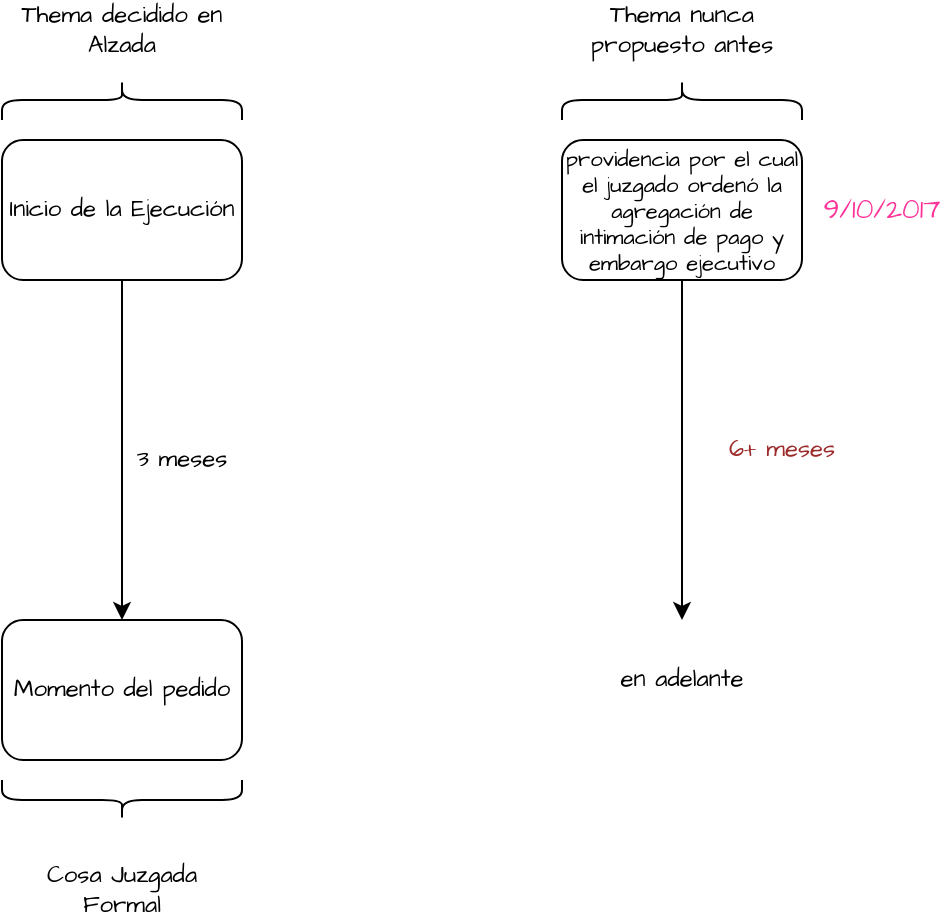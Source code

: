 <mxfile version="21.6.9" type="github" pages="4">
  <diagram name="Page-1" id="EsdI76X-N3Lv8hJsYsn0">
    <mxGraphModel dx="1421" dy="737" grid="1" gridSize="10" guides="1" tooltips="1" connect="1" arrows="1" fold="1" page="1" pageScale="1" pageWidth="850" pageHeight="1100" math="0" shadow="0">
      <root>
        <mxCell id="0" />
        <mxCell id="1" parent="0" />
        <mxCell id="-qo0OT37eEBD1ffiUN1L-3" value="" style="edgeStyle=orthogonalEdgeStyle;rounded=0;orthogonalLoop=1;jettySize=auto;html=1;fontFamily=Architects Daughter;fontSource=https%3A%2F%2Ffonts.googleapis.com%2Fcss%3Ffamily%3DArchitects%2BDaughter;" parent="1" source="-qo0OT37eEBD1ffiUN1L-1" target="-qo0OT37eEBD1ffiUN1L-2" edge="1">
          <mxGeometry relative="1" as="geometry" />
        </mxCell>
        <mxCell id="-qo0OT37eEBD1ffiUN1L-1" value="Inicio de la Ejecución" style="rounded=1;whiteSpace=wrap;html=1;fontFamily=Architects Daughter;fontSource=https%3A%2F%2Ffonts.googleapis.com%2Fcss%3Ffamily%3DArchitects%2BDaughter;" parent="1" vertex="1">
          <mxGeometry x="120" y="200" width="120" height="70" as="geometry" />
        </mxCell>
        <mxCell id="-qo0OT37eEBD1ffiUN1L-2" value="Momento del pedido" style="rounded=1;whiteSpace=wrap;html=1;fontFamily=Architects Daughter;fontSource=https%3A%2F%2Ffonts.googleapis.com%2Fcss%3Ffamily%3DArchitects%2BDaughter;" parent="1" vertex="1">
          <mxGeometry x="120" y="440" width="120" height="70" as="geometry" />
        </mxCell>
        <mxCell id="-qo0OT37eEBD1ffiUN1L-4" value="6+ meses" style="text;html=1;strokeColor=none;fillColor=none;align=center;verticalAlign=middle;whiteSpace=wrap;rounded=0;fontFamily=Architects Daughter;fontSource=https%3A%2F%2Ffonts.googleapis.com%2Fcss%3Ffamily%3DArchitects%2BDaughter;fontColor=#9c2b2b;" parent="1" vertex="1">
          <mxGeometry x="480" y="340" width="60" height="30" as="geometry" />
        </mxCell>
        <mxCell id="-qo0OT37eEBD1ffiUN1L-7" value="" style="edgeStyle=orthogonalEdgeStyle;rounded=0;orthogonalLoop=1;jettySize=auto;html=1;fontFamily=Architects Daughter;fontSource=https%3A%2F%2Ffonts.googleapis.com%2Fcss%3Ffamily%3DArchitects%2BDaughter;" parent="1" source="-qo0OT37eEBD1ffiUN1L-5" target="-qo0OT37eEBD1ffiUN1L-6" edge="1">
          <mxGeometry relative="1" as="geometry" />
        </mxCell>
        <mxCell id="-qo0OT37eEBD1ffiUN1L-5" value="providencia por el cual el juzgado ordenó la agregación de intimación de pago y embargo ejecutivo" style="rounded=1;whiteSpace=wrap;html=1;fontFamily=Architects Daughter;fontSource=https%3A%2F%2Ffonts.googleapis.com%2Fcss%3Ffamily%3DArchitects%2BDaughter;fontSize=11;" parent="1" vertex="1">
          <mxGeometry x="400" y="200" width="120" height="70" as="geometry" />
        </mxCell>
        <mxCell id="-qo0OT37eEBD1ffiUN1L-6" value="en adelante" style="rounded=1;whiteSpace=wrap;html=1;fontFamily=Architects Daughter;fontSource=https%3A%2F%2Ffonts.googleapis.com%2Fcss%3Ffamily%3DArchitects%2BDaughter;fillColor=none;strokeColor=none;" parent="1" vertex="1">
          <mxGeometry x="400" y="440" width="120" height="60" as="geometry" />
        </mxCell>
        <mxCell id="-qo0OT37eEBD1ffiUN1L-8" value="3 meses" style="text;html=1;strokeColor=none;fillColor=none;align=center;verticalAlign=middle;whiteSpace=wrap;rounded=0;fontFamily=Architects Daughter;fontSource=https%3A%2F%2Ffonts.googleapis.com%2Fcss%3Ffamily%3DArchitects%2BDaughter;" parent="1" vertex="1">
          <mxGeometry x="180" y="350" width="60" height="20" as="geometry" />
        </mxCell>
        <mxCell id="-qo0OT37eEBD1ffiUN1L-9" value="9/10/2017" style="text;html=1;strokeColor=none;fillColor=none;align=center;verticalAlign=middle;whiteSpace=wrap;rounded=0;fontFamily=Architects Daughter;fontSource=https%3A%2F%2Ffonts.googleapis.com%2Fcss%3Ffamily%3DArchitects%2BDaughter;fontSize=14;fontColor=#FF3399;" parent="1" vertex="1">
          <mxGeometry x="530" y="220" width="60" height="30" as="geometry" />
        </mxCell>
        <mxCell id="-qo0OT37eEBD1ffiUN1L-11" value="" style="shape=curlyBracket;whiteSpace=wrap;html=1;rounded=1;labelPosition=left;verticalLabelPosition=middle;align=right;verticalAlign=middle;direction=south;" parent="1" vertex="1">
          <mxGeometry x="120" y="170" width="120" height="20" as="geometry" />
        </mxCell>
        <mxCell id="-qo0OT37eEBD1ffiUN1L-12" value="Thema decidido en Alzada" style="text;html=1;strokeColor=none;fillColor=none;align=center;verticalAlign=middle;whiteSpace=wrap;rounded=0;fontFamily=Architects Daughter;fontSource=https%3A%2F%2Ffonts.googleapis.com%2Fcss%3Ffamily%3DArchitects%2BDaughter;" parent="1" vertex="1">
          <mxGeometry x="120" y="130" width="120" height="30" as="geometry" />
        </mxCell>
        <mxCell id="-qo0OT37eEBD1ffiUN1L-13" value="" style="shape=curlyBracket;whiteSpace=wrap;html=1;rounded=1;flipH=1;labelPosition=right;verticalLabelPosition=middle;align=left;verticalAlign=middle;rotation=90;" parent="1" vertex="1">
          <mxGeometry x="170" y="470" width="20" height="120" as="geometry" />
        </mxCell>
        <mxCell id="-qo0OT37eEBD1ffiUN1L-14" value="Cosa Juzgada Formal" style="text;html=1;strokeColor=none;fillColor=none;align=center;verticalAlign=middle;whiteSpace=wrap;rounded=0;fontFamily=Architects Daughter;fontSource=https%3A%2F%2Ffonts.googleapis.com%2Fcss%3Ffamily%3DArchitects%2BDaughter;" parent="1" vertex="1">
          <mxGeometry x="120" y="560" width="120" height="30" as="geometry" />
        </mxCell>
        <mxCell id="-qo0OT37eEBD1ffiUN1L-15" value="" style="shape=curlyBracket;whiteSpace=wrap;html=1;rounded=1;labelPosition=left;verticalLabelPosition=middle;align=right;verticalAlign=middle;direction=south;" parent="1" vertex="1">
          <mxGeometry x="400" y="170" width="120" height="20" as="geometry" />
        </mxCell>
        <mxCell id="-qo0OT37eEBD1ffiUN1L-16" value="Thema nunca propuesto antes" style="text;html=1;strokeColor=none;fillColor=none;align=center;verticalAlign=middle;whiteSpace=wrap;rounded=0;fontFamily=Architects Daughter;fontSource=https%3A%2F%2Ffonts.googleapis.com%2Fcss%3Ffamily%3DArchitects%2BDaughter;" parent="1" vertex="1">
          <mxGeometry x="400" y="130" width="120" height="30" as="geometry" />
        </mxCell>
      </root>
    </mxGraphModel>
  </diagram>
  <diagram id="HnZ-XrstblCVq72wiWXf" name="Page-2">
    <mxGraphModel dx="1421" dy="737" grid="1" gridSize="10" guides="1" tooltips="1" connect="1" arrows="1" fold="1" page="1" pageScale="1" pageWidth="850" pageHeight="1100" math="0" shadow="0">
      <root>
        <mxCell id="0" />
        <mxCell id="1" parent="0" />
        <mxCell id="Xm4njxFKUfQRiqq2-SrQ-1" value="Constitución" style="rounded=1;whiteSpace=wrap;html=1;fontFamily=CMU Serif;fillColor=#dae8fc;strokeColor=#6c8ebf;fillStyle=cross-hatch;" parent="1" vertex="1">
          <mxGeometry x="400.0" y="60" width="120" height="100" as="geometry" />
        </mxCell>
        <mxCell id="Xm4njxFKUfQRiqq2-SrQ-2" value="Plan de &lt;br&gt;acción para desarrollo y convergencia de plataformas digitales..." style="rounded=1;whiteSpace=wrap;html=1;fontFamily=CMU Serif;aspect=fixed;fillColor=#f2e9f7;strokeColor=#9673a6;fillStyle=dots;" parent="1" vertex="1">
          <mxGeometry x="260" y="200" width="120" height="100" as="geometry" />
        </mxCell>
        <mxCell id="Xm4njxFKUfQRiqq2-SrQ-28" style="edgeStyle=orthogonalEdgeStyle;rounded=1;orthogonalLoop=1;jettySize=auto;html=1;exitX=1;exitY=0.75;exitDx=0;exitDy=0;fontFamily=CMU Serif;fontSize=12;fontColor=default;" parent="1" source="Xm4njxFKUfQRiqq2-SrQ-4" target="Xm4njxFKUfQRiqq2-SrQ-29" edge="1">
          <mxGeometry relative="1" as="geometry">
            <mxPoint x="550" y="480" as="targetPoint" />
          </mxGeometry>
        </mxCell>
        <mxCell id="Xm4njxFKUfQRiqq2-SrQ-4" value="&lt;table width=&quot;100%&quot;&gt;&lt;tbody&gt;&lt;tr&gt;&lt;td&gt;Defensa del Consumidor “Derechos Básicos”&lt;/td&gt;&lt;/tr&gt;&lt;/tbody&gt;&lt;/table&gt;" style="rounded=1;whiteSpace=wrap;html=1;align=center;fontFamily=CMU Serif;fillColor=#f2e9f7;strokeColor=#9673a6;fillStyle=dots;" parent="1" vertex="1">
          <mxGeometry x="410" y="200" width="120" height="100" as="geometry" />
        </mxCell>
        <mxCell id="Xm4njxFKUfQRiqq2-SrQ-20" style="edgeStyle=orthogonalEdgeStyle;rounded=1;orthogonalLoop=1;jettySize=auto;html=1;exitX=0.5;exitY=1;exitDx=0;exitDy=0;entryX=1;entryY=0.75;entryDx=0;entryDy=0;fontFamily=CMU Serif;fontSize=12;fontColor=default;strokeColor=#7b3232;strokeWidth=2;dashed=1;" parent="1" source="Xm4njxFKUfQRiqq2-SrQ-6" target="Xm4njxFKUfQRiqq2-SrQ-17" edge="1">
          <mxGeometry relative="1" as="geometry">
            <Array as="points">
              <mxPoint x="620" y="310" />
              <mxPoint x="700" y="310" />
              <mxPoint x="700" y="695" />
            </Array>
          </mxGeometry>
        </mxCell>
        <mxCell id="Xm4njxFKUfQRiqq2-SrQ-6" value="&lt;table width=&quot;100%&quot;&gt;&lt;tbody&gt;&lt;tr&gt;&lt;td&gt;Defensa del Consumidor “Protección a la Salud y Seguridad del Consumidor”&lt;/td&gt;&lt;/tr&gt;&lt;/tbody&gt;&lt;/table&gt;" style="rounded=1;whiteSpace=wrap;html=1;align=center;fontFamily=CMU Serif;verticalAlign=middle;fillColor=#f2e9f7;strokeColor=#9673a6;fillStyle=dots;" parent="1" vertex="1">
          <mxGeometry x="560.0" y="200" width="120" height="100" as="geometry" />
        </mxCell>
        <mxCell id="Xm4njxFKUfQRiqq2-SrQ-21" style="edgeStyle=orthogonalEdgeStyle;rounded=1;orthogonalLoop=1;jettySize=auto;html=1;exitX=1;exitY=0.5;exitDx=0;exitDy=0;entryX=0.5;entryY=0;entryDx=0;entryDy=0;fontFamily=CMU Serif;fontSize=12;fontColor=default;" parent="1" source="Xm4njxFKUfQRiqq2-SrQ-8" target="Xm4njxFKUfQRiqq2-SrQ-17" edge="1">
          <mxGeometry relative="1" as="geometry">
            <Array as="points">
              <mxPoint x="400" y="370" />
              <mxPoint x="400" y="580" />
              <mxPoint x="340" y="580" />
            </Array>
          </mxGeometry>
        </mxCell>
        <mxCell id="Xm4njxFKUfQRiqq2-SrQ-8" value="&lt;table width=&quot;100%&quot;&gt;&lt;tbody&gt;&lt;tr&gt;&lt;td&gt;Defensa del Consumidor – Garantía Contractual&lt;/td&gt;&lt;/tr&gt;&lt;/tbody&gt;&lt;/table&gt;" style="rounded=1;whiteSpace=wrap;html=1;align=center;fontFamily=CMU Serif;fillColor=#f2e9f7;strokeColor=#9673a6;fillStyle=dots;" parent="1" vertex="1">
          <mxGeometry x="260" y="320" width="120" height="100" as="geometry" />
        </mxCell>
        <mxCell id="Xm4njxFKUfQRiqq2-SrQ-10" value="&lt;table width=&quot;100%&quot;&gt;&lt;tbody&gt;&lt;tr&gt;&lt;td&gt;Derecho a la información del consumidor en las transacciones comerciales efectuadas a través de internet&lt;/td&gt;&lt;/tr&gt;&lt;/tbody&gt;&lt;/table&gt;" style="rounded=1;whiteSpace=wrap;html=1;align=center;fontFamily=CMU Serif;fillColor=#f2e9f7;strokeColor=#9673a6;fillStyle=dots;" parent="1" vertex="1">
          <mxGeometry x="410" y="320" width="120" height="100" as="geometry" />
        </mxCell>
        <mxCell id="Xm4njxFKUfQRiqq2-SrQ-12" value="&lt;table width=&quot;100%&quot;&gt;&lt;tbody&gt;&lt;tr&gt;&lt;td&gt;Defensa del Consumidor – Protección al Consumidor en el Comercio Electrónico&lt;/td&gt;&lt;/tr&gt;&lt;/tbody&gt;&lt;/table&gt;" style="rounded=1;whiteSpace=wrap;html=1;align=center;fontFamily=CMU Serif;fillColor=#f2e9f7;strokeColor=#9673a6;fillStyle=dots;" parent="1" vertex="1">
          <mxGeometry x="560" y="320" width="120" height="100" as="geometry" />
        </mxCell>
        <mxCell id="Xm4njxFKUfQRiqq2-SrQ-22" style="edgeStyle=orthogonalEdgeStyle;rounded=1;orthogonalLoop=1;jettySize=auto;html=1;exitX=0.25;exitY=1;exitDx=0;exitDy=0;entryX=0.25;entryY=0;entryDx=0;entryDy=0;fontFamily=CMU Serif;fontSize=12;fontColor=default;strokeColor=#922020;strokeWidth=2;dashed=1;" parent="1" source="Xm4njxFKUfQRiqq2-SrQ-13" target="Xm4njxFKUfQRiqq2-SrQ-17" edge="1">
          <mxGeometry relative="1" as="geometry" />
        </mxCell>
        <mxCell id="Xm4njxFKUfQRiqq2-SrQ-13" value="&lt;table width=&quot;100%&quot;&gt;&lt;tbody&gt;&lt;tr&gt;&lt;td&gt;Defensa del Consumidor – Principios Fundamentales&lt;/td&gt;&lt;/tr&gt;&lt;/tbody&gt;&lt;/table&gt;" style="rounded=1;whiteSpace=wrap;html=1;align=center;fontFamily=CMU Serif;fillColor=#f2e9f7;strokeColor=#9673a6;fillStyle=dots;" parent="1" vertex="1">
          <mxGeometry x="260" y="440" width="120" height="100" as="geometry" />
        </mxCell>
        <mxCell id="Xm4njxFKUfQRiqq2-SrQ-15" value="" style="shape=curlyBracket;whiteSpace=wrap;html=1;rounded=1;labelPosition=left;verticalLabelPosition=middle;align=right;verticalAlign=middle;labelBorderColor=default;fillColor=#e1d5e7;strokeColor=#9673a6;" parent="1" vertex="1">
          <mxGeometry x="220" y="190" width="30" height="380" as="geometry" />
        </mxCell>
        <mxCell id="Xm4njxFKUfQRiqq2-SrQ-16" value="Instrumentos del Tratado de Mercosur" style="text;html=1;strokeColor=none;fillColor=none;align=center;verticalAlign=middle;whiteSpace=wrap;rounded=0;fontFamily=CMU Serif;" parent="1" vertex="1">
          <mxGeometry x="120" y="357.5" width="90" height="45" as="geometry" />
        </mxCell>
        <mxCell id="Xm4njxFKUfQRiqq2-SrQ-17" value="Ley de Protección de los Consumidores" style="rounded=1;whiteSpace=wrap;html=1;align=center;fontFamily=CMU Serif;fillColor=#dae8fc;strokeColor=#6c8ebf;fillStyle=hatch;" parent="1" vertex="1">
          <mxGeometry x="280" y="620" width="120" height="100" as="geometry" />
        </mxCell>
        <mxCell id="Xm4njxFKUfQRiqq2-SrQ-19" value="" style="endArrow=classic;html=1;rounded=1;fontFamily=CMU Serif;fontSize=12;fontColor=default;entryX=1;entryY=0.5;entryDx=0;entryDy=0;exitX=0.5;exitY=0;exitDx=0;exitDy=0;dashed=1;strokeColor=#c11f1f;strokeWidth=2;" parent="1" source="Xm4njxFKUfQRiqq2-SrQ-4" target="Xm4njxFKUfQRiqq2-SrQ-17" edge="1">
          <mxGeometry width="50" height="50" relative="1" as="geometry">
            <mxPoint x="400" y="440" as="sourcePoint" />
            <mxPoint x="450" y="390" as="targetPoint" />
            <Array as="points">
              <mxPoint x="470" y="180" />
              <mxPoint x="720" y="180" />
              <mxPoint x="720" y="670" />
            </Array>
          </mxGeometry>
        </mxCell>
        <mxCell id="Xm4njxFKUfQRiqq2-SrQ-23" value="Constitución" style="text;html=1;strokeColor=none;fillColor=none;align=center;verticalAlign=middle;whiteSpace=wrap;rounded=0;fontSize=20;fontFamily=CMU Serif;fontColor=default;rotation=-90;fontStyle=2" parent="1" vertex="1">
          <mxGeometry x="30" y="95" width="110" height="30" as="geometry" />
        </mxCell>
        <mxCell id="Xm4njxFKUfQRiqq2-SrQ-24" value="Tratados" style="text;html=1;strokeColor=none;fillColor=none;align=center;verticalAlign=middle;whiteSpace=wrap;rounded=0;fontSize=20;fontFamily=CMU Serif;fontColor=default;rotation=-90;fontStyle=2" parent="1" vertex="1">
          <mxGeometry x="30" y="357.5" width="110" height="30" as="geometry" />
        </mxCell>
        <mxCell id="Xm4njxFKUfQRiqq2-SrQ-26" value="Leyes de Orden Público" style="text;html=1;strokeColor=none;fillColor=none;align=center;verticalAlign=middle;whiteSpace=wrap;rounded=0;fontSize=20;fontFamily=CMU Serif;fontColor=default;rotation=-90;fontStyle=2" parent="1" vertex="1">
          <mxGeometry x="-37.5" y="655" width="245" height="30" as="geometry" />
        </mxCell>
        <mxCell id="Xm4njxFKUfQRiqq2-SrQ-29" value="Este protocolo esta vigente en los 4 países desde 1996, algun otro, aún no ha sido ratificado." style="text;html=1;strokeColor=none;fillColor=none;align=center;verticalAlign=middle;whiteSpace=wrap;rounded=0;fontSize=12;fontFamily=CMU Serif;fontColor=default;fontStyle=2" parent="1" vertex="1">
          <mxGeometry x="480" y="510" width="150" height="60" as="geometry" />
        </mxCell>
      </root>
    </mxGraphModel>
  </diagram>
  <diagram name="Copy of Page-2" id="O8A3GJ6tSU5YUQ4URBNJ">
    <mxGraphModel dx="1421" dy="737" grid="1" gridSize="10" guides="1" tooltips="1" connect="1" arrows="1" fold="1" page="1" pageScale="1" pageWidth="850" pageHeight="1100" math="0" shadow="0">
      <root>
        <mxCell id="_8AnLASq__zXAJ--GvDa-0" />
        <mxCell id="_8AnLASq__zXAJ--GvDa-1" parent="_8AnLASq__zXAJ--GvDa-0" />
        <mxCell id="_8AnLASq__zXAJ--GvDa-3" value="Plan de &lt;br&gt;acción para desarrollo y convergencia de plataformas digitales..." style="rounded=1;whiteSpace=wrap;html=1;fontFamily=CMU Serif;aspect=fixed;fillColor=#f2e9f7;strokeColor=#9673a6;fillStyle=dots;" parent="_8AnLASq__zXAJ--GvDa-1" vertex="1">
          <mxGeometry x="260" y="200" width="120" height="100" as="geometry" />
        </mxCell>
        <mxCell id="_8AnLASq__zXAJ--GvDa-4" style="edgeStyle=orthogonalEdgeStyle;rounded=1;orthogonalLoop=1;jettySize=auto;html=1;exitX=1;exitY=0.75;exitDx=0;exitDy=0;fontFamily=CMU Serif;fontSize=12;fontColor=default;" parent="_8AnLASq__zXAJ--GvDa-1" source="_8AnLASq__zXAJ--GvDa-5" target="_8AnLASq__zXAJ--GvDa-21" edge="1">
          <mxGeometry relative="1" as="geometry">
            <mxPoint x="550" y="480" as="targetPoint" />
          </mxGeometry>
        </mxCell>
        <mxCell id="_8AnLASq__zXAJ--GvDa-5" value="&lt;table width=&quot;100%&quot;&gt;&lt;tbody&gt;&lt;tr&gt;&lt;td&gt;Defensa del Consumidor “Derechos Básicos”&lt;/td&gt;&lt;/tr&gt;&lt;/tbody&gt;&lt;/table&gt;" style="rounded=1;whiteSpace=wrap;html=1;align=center;fontFamily=CMU Serif;fillColor=#f2e9f7;strokeColor=#9673a6;fillStyle=dots;" parent="_8AnLASq__zXAJ--GvDa-1" vertex="1">
          <mxGeometry x="410" y="200" width="120" height="100" as="geometry" />
        </mxCell>
        <mxCell id="_8AnLASq__zXAJ--GvDa-6" style="edgeStyle=orthogonalEdgeStyle;rounded=1;orthogonalLoop=1;jettySize=auto;html=1;exitX=0.5;exitY=1;exitDx=0;exitDy=0;entryX=1;entryY=0.75;entryDx=0;entryDy=0;fontFamily=CMU Serif;fontSize=12;fontColor=default;strokeColor=#7b3232;strokeWidth=2;dashed=1;" parent="_8AnLASq__zXAJ--GvDa-1" source="_8AnLASq__zXAJ--GvDa-7" target="_8AnLASq__zXAJ--GvDa-16" edge="1">
          <mxGeometry relative="1" as="geometry">
            <Array as="points">
              <mxPoint x="620" y="310" />
              <mxPoint x="700" y="310" />
              <mxPoint x="700" y="695" />
            </Array>
          </mxGeometry>
        </mxCell>
        <mxCell id="_8AnLASq__zXAJ--GvDa-7" value="&lt;table width=&quot;100%&quot;&gt;&lt;tbody&gt;&lt;tr&gt;&lt;td&gt;Defensa del Consumidor “Protección a la Salud y Seguridad del Consumidor”&lt;/td&gt;&lt;/tr&gt;&lt;/tbody&gt;&lt;/table&gt;" style="rounded=1;whiteSpace=wrap;html=1;align=center;fontFamily=CMU Serif;verticalAlign=middle;fillColor=#f2e9f7;strokeColor=#9673a6;fillStyle=dots;" parent="_8AnLASq__zXAJ--GvDa-1" vertex="1">
          <mxGeometry x="560.0" y="200" width="120" height="100" as="geometry" />
        </mxCell>
        <mxCell id="_8AnLASq__zXAJ--GvDa-8" style="edgeStyle=orthogonalEdgeStyle;rounded=1;orthogonalLoop=1;jettySize=auto;html=1;exitX=1;exitY=0.5;exitDx=0;exitDy=0;entryX=0.5;entryY=0;entryDx=0;entryDy=0;fontFamily=CMU Serif;fontSize=12;fontColor=default;" parent="_8AnLASq__zXAJ--GvDa-1" source="_8AnLASq__zXAJ--GvDa-9" target="_8AnLASq__zXAJ--GvDa-16" edge="1">
          <mxGeometry relative="1" as="geometry">
            <Array as="points">
              <mxPoint x="400" y="370" />
              <mxPoint x="400" y="580" />
              <mxPoint x="340" y="580" />
            </Array>
          </mxGeometry>
        </mxCell>
        <mxCell id="_8AnLASq__zXAJ--GvDa-9" value="&lt;table width=&quot;100%&quot;&gt;&lt;tbody&gt;&lt;tr&gt;&lt;td&gt;Defensa del Consumidor – Garantía Contractual&lt;/td&gt;&lt;/tr&gt;&lt;/tbody&gt;&lt;/table&gt;" style="rounded=1;whiteSpace=wrap;html=1;align=center;fontFamily=CMU Serif;fillColor=#f2e9f7;strokeColor=#9673a6;fillStyle=dots;" parent="_8AnLASq__zXAJ--GvDa-1" vertex="1">
          <mxGeometry x="260" y="320" width="120" height="100" as="geometry" />
        </mxCell>
        <mxCell id="_8AnLASq__zXAJ--GvDa-10" value="&lt;table width=&quot;100%&quot;&gt;&lt;tbody&gt;&lt;tr&gt;&lt;td&gt;Derecho a la información del consumidor en las transacciones comerciales efectuadas a través de internet&lt;/td&gt;&lt;/tr&gt;&lt;/tbody&gt;&lt;/table&gt;" style="rounded=1;whiteSpace=wrap;html=1;align=center;fontFamily=CMU Serif;fillColor=#f2e9f7;strokeColor=#9673a6;fillStyle=dots;" parent="_8AnLASq__zXAJ--GvDa-1" vertex="1">
          <mxGeometry x="410" y="320" width="120" height="100" as="geometry" />
        </mxCell>
        <mxCell id="_8AnLASq__zXAJ--GvDa-11" value="&lt;table width=&quot;100%&quot;&gt;&lt;tbody&gt;&lt;tr&gt;&lt;td&gt;Defensa del Consumidor – Protección al Consumidor en el Comercio Electrónico&lt;/td&gt;&lt;/tr&gt;&lt;/tbody&gt;&lt;/table&gt;" style="rounded=1;whiteSpace=wrap;html=1;align=center;fontFamily=CMU Serif;fillColor=#f2e9f7;strokeColor=#9673a6;fillStyle=dots;" parent="_8AnLASq__zXAJ--GvDa-1" vertex="1">
          <mxGeometry x="560" y="320" width="120" height="100" as="geometry" />
        </mxCell>
        <mxCell id="_8AnLASq__zXAJ--GvDa-12" style="edgeStyle=orthogonalEdgeStyle;rounded=1;orthogonalLoop=1;jettySize=auto;html=1;exitX=0.25;exitY=1;exitDx=0;exitDy=0;entryX=0.25;entryY=0;entryDx=0;entryDy=0;fontFamily=CMU Serif;fontSize=12;fontColor=default;strokeColor=#922020;strokeWidth=2;dashed=1;" parent="_8AnLASq__zXAJ--GvDa-1" source="_8AnLASq__zXAJ--GvDa-13" target="_8AnLASq__zXAJ--GvDa-16" edge="1">
          <mxGeometry relative="1" as="geometry" />
        </mxCell>
        <mxCell id="_8AnLASq__zXAJ--GvDa-13" value="&lt;table width=&quot;100%&quot;&gt;&lt;tbody&gt;&lt;tr&gt;&lt;td&gt;Defensa del Consumidor – Principios Fundamentales&lt;/td&gt;&lt;/tr&gt;&lt;/tbody&gt;&lt;/table&gt;" style="rounded=1;whiteSpace=wrap;html=1;align=center;fontFamily=CMU Serif;fillColor=#f2e9f7;strokeColor=#9673a6;fillStyle=dots;" parent="_8AnLASq__zXAJ--GvDa-1" vertex="1">
          <mxGeometry x="260" y="440" width="120" height="100" as="geometry" />
        </mxCell>
        <mxCell id="_8AnLASq__zXAJ--GvDa-14" value="" style="shape=curlyBracket;whiteSpace=wrap;html=1;rounded=1;labelPosition=left;verticalLabelPosition=middle;align=right;verticalAlign=middle;labelBorderColor=default;fillColor=#e1d5e7;strokeColor=#9673a6;" parent="_8AnLASq__zXAJ--GvDa-1" vertex="1">
          <mxGeometry x="220" y="190" width="30" height="380" as="geometry" />
        </mxCell>
        <mxCell id="_8AnLASq__zXAJ--GvDa-15" value="Instrumentos del Tratado de Mercosur" style="text;html=1;strokeColor=none;fillColor=none;align=center;verticalAlign=middle;whiteSpace=wrap;rounded=0;fontFamily=CMU Serif;" parent="_8AnLASq__zXAJ--GvDa-1" vertex="1">
          <mxGeometry x="120" y="357.5" width="90" height="45" as="geometry" />
        </mxCell>
        <mxCell id="_8AnLASq__zXAJ--GvDa-16" value="Ley de Protección de los Consumidores" style="rounded=1;whiteSpace=wrap;html=1;align=center;fontFamily=CMU Serif;fillColor=#dae8fc;strokeColor=#6c8ebf;fillStyle=hatch;" parent="_8AnLASq__zXAJ--GvDa-1" vertex="1">
          <mxGeometry x="280" y="620" width="120" height="100" as="geometry" />
        </mxCell>
        <mxCell id="_8AnLASq__zXAJ--GvDa-17" value="" style="endArrow=classic;html=1;rounded=1;fontFamily=CMU Serif;fontSize=12;fontColor=default;entryX=1;entryY=0.5;entryDx=0;entryDy=0;exitX=0.5;exitY=0;exitDx=0;exitDy=0;dashed=1;strokeColor=#c11f1f;strokeWidth=2;" parent="_8AnLASq__zXAJ--GvDa-1" source="_8AnLASq__zXAJ--GvDa-5" target="_8AnLASq__zXAJ--GvDa-16" edge="1">
          <mxGeometry width="50" height="50" relative="1" as="geometry">
            <mxPoint x="400" y="440" as="sourcePoint" />
            <mxPoint x="450" y="390" as="targetPoint" />
            <Array as="points">
              <mxPoint x="470" y="180" />
              <mxPoint x="720" y="180" />
              <mxPoint x="720" y="670" />
            </Array>
          </mxGeometry>
        </mxCell>
        <mxCell id="_8AnLASq__zXAJ--GvDa-19" value="Tratados" style="text;html=1;strokeColor=none;fillColor=none;align=center;verticalAlign=middle;whiteSpace=wrap;rounded=0;fontSize=20;fontFamily=CMU Serif;fontColor=default;rotation=-90;fontStyle=2" parent="_8AnLASq__zXAJ--GvDa-1" vertex="1">
          <mxGeometry x="30" y="357.5" width="110" height="30" as="geometry" />
        </mxCell>
        <mxCell id="_8AnLASq__zXAJ--GvDa-20" value="Leyes de Orden Público" style="text;html=1;strokeColor=none;fillColor=none;align=center;verticalAlign=middle;whiteSpace=wrap;rounded=0;fontSize=20;fontFamily=CMU Serif;fontColor=default;rotation=-90;fontStyle=2" parent="_8AnLASq__zXAJ--GvDa-1" vertex="1">
          <mxGeometry x="-37.5" y="655" width="245" height="30" as="geometry" />
        </mxCell>
        <mxCell id="_8AnLASq__zXAJ--GvDa-21" value="Este protocolo esta vigente en los 4 países desde 1996, algun otro, aún no ha sido ratificado." style="text;html=1;strokeColor=none;fillColor=none;align=center;verticalAlign=middle;whiteSpace=wrap;rounded=0;fontSize=12;fontFamily=CMU Serif;fontColor=default;fontStyle=2" parent="_8AnLASq__zXAJ--GvDa-1" vertex="1">
          <mxGeometry x="480" y="510" width="150" height="60" as="geometry" />
        </mxCell>
      </root>
    </mxGraphModel>
  </diagram>
  <diagram id="VCMFMfbSWBgdjvhl9AAT" name="Page-4">
    <mxGraphModel dx="1184" dy="614" grid="1" gridSize="10" guides="1" tooltips="1" connect="1" arrows="1" fold="1" page="1" pageScale="1" pageWidth="850" pageHeight="1100" math="0" shadow="0">
      <root>
        <mxCell id="0" />
        <mxCell id="1" parent="0" />
        <mxCell id="pfcWzoJSjdmZ8mv751If-4" value="" style="edgeStyle=orthogonalEdgeStyle;orthogonalLoop=1;jettySize=auto;html=1;fontFamily=Architects Daughter;fontSize=12;labelBackgroundColor=none;strokeColor=#A8201A;fontColor=default;fontSource=https%3A%2F%2Ffonts.googleapis.com%2Fcss%3Ffamily%3DArchitects%2BDaughter;sketch=1;curveFitting=1;jiggle=2;curved=1;entryX=0;entryY=0.5;entryDx=0;entryDy=0;" parent="1" source="pfcWzoJSjdmZ8mv751If-2" target="pfcWzoJSjdmZ8mv751If-3" edge="1">
          <mxGeometry relative="1" as="geometry" />
        </mxCell>
        <mxCell id="gyMEUS4R6sizSIeEAeLi-5" value="a)" style="edgeLabel;html=1;align=center;verticalAlign=middle;resizable=0;points=[];fontSize=20;fontFamily=Architects Daughter;fontColor=default;" vertex="1" connectable="0" parent="pfcWzoJSjdmZ8mv751If-4">
          <mxGeometry x="-0.236" y="-2" relative="1" as="geometry">
            <mxPoint as="offset" />
          </mxGeometry>
        </mxCell>
        <mxCell id="pfcWzoJSjdmZ8mv751If-16" value="" style="edgeStyle=orthogonalEdgeStyle;rounded=0;orthogonalLoop=1;jettySize=auto;html=1;labelBackgroundColor=none;strokeColor=#A8201A;fontColor=default;fontSize=12;fontFamily=Architects Daughter;fontSource=https%3A%2F%2Ffonts.googleapis.com%2Fcss%3Ffamily%3DArchitects%2BDaughter;sketch=1;curveFitting=1;jiggle=2;" parent="1" source="pfcWzoJSjdmZ8mv751If-2" target="pfcWzoJSjdmZ8mv751If-15" edge="1">
          <mxGeometry relative="1" as="geometry" />
        </mxCell>
        <mxCell id="yK8U3O2xelmWiQT3leKl-3" style="edgeStyle=orthogonalEdgeStyle;shape=connector;curved=1;rounded=1;sketch=1;jiggle=2;curveFitting=1;orthogonalLoop=1;jettySize=auto;html=1;entryX=1;entryY=0.5;entryDx=0;entryDy=0;labelBackgroundColor=none;strokeColor=#A8201A;fontFamily=Architects Daughter;fontSource=https%3A%2F%2Ffonts.googleapis.com%2Fcss%3Ffamily%3DArchitects%2BDaughter;fontSize=12;fontColor=default;endArrow=classic;exitX=0;exitY=0.5;exitDx=0;exitDy=0;" parent="1" source="pfcWzoJSjdmZ8mv751If-2" target="pfcWzoJSjdmZ8mv751If-11" edge="1">
          <mxGeometry relative="1" as="geometry">
            <mxPoint x="315" y="280" as="sourcePoint" />
          </mxGeometry>
        </mxCell>
        <mxCell id="gyMEUS4R6sizSIeEAeLi-2" style="edgeStyle=orthogonalEdgeStyle;sketch=1;hachureGap=4;jiggle=2;curveFitting=1;orthogonalLoop=1;jettySize=auto;html=1;entryX=1.005;entryY=0.543;entryDx=0;entryDy=0;entryPerimeter=0;fontFamily=Architects Daughter;fontSource=https%3A%2F%2Ffonts.googleapis.com%2Fcss%3Ffamily%3DArchitects%2BDaughter;fontSize=12;labelBackgroundColor=none;strokeColor=#A8201A;curved=1;" edge="1" parent="1" source="pfcWzoJSjdmZ8mv751If-2" target="pfcWzoJSjdmZ8mv751If-8">
          <mxGeometry relative="1" as="geometry" />
        </mxCell>
        <mxCell id="gyMEUS4R6sizSIeEAeLi-3" style="edgeStyle=orthogonalEdgeStyle;shape=connector;curved=1;rounded=1;sketch=1;hachureGap=4;jiggle=2;curveFitting=1;orthogonalLoop=1;jettySize=auto;html=1;labelBackgroundColor=none;strokeColor=#A8201A;fontFamily=Architects Daughter;fontSource=https%3A%2F%2Ffonts.googleapis.com%2Fcss%3Ffamily%3DArchitects%2BDaughter;fontSize=12;fontColor=default;endArrow=classic;entryX=1;entryY=0.5;entryDx=0;entryDy=0;" edge="1" parent="1" source="pfcWzoJSjdmZ8mv751If-2" target="pfcWzoJSjdmZ8mv751If-6">
          <mxGeometry relative="1" as="geometry">
            <mxPoint x="250" y="520" as="targetPoint" />
          </mxGeometry>
        </mxCell>
        <mxCell id="pfcWzoJSjdmZ8mv751If-2" value="6" style="ellipse;whiteSpace=wrap;html=1;aspect=fixed;fontFamily=Architects Daughter;fontSize=12;labelBackgroundColor=none;fillColor=#bac8d3;strokeColor=#23445d;rounded=0;fontSource=https%3A%2F%2Ffonts.googleapis.com%2Fcss%3Ffamily%3DArchitects%2BDaughter;sketch=1;curveFitting=1;jiggle=2;perimeterSpacing=5;shadow=0;" parent="1" vertex="1">
          <mxGeometry x="320" y="240" width="80" height="80" as="geometry" />
        </mxCell>
        <mxCell id="yK8U3O2xelmWiQT3leKl-2" style="edgeStyle=orthogonalEdgeStyle;shape=connector;curved=1;rounded=1;sketch=1;jiggle=2;curveFitting=1;orthogonalLoop=1;jettySize=auto;html=1;exitX=1;exitY=0.5;exitDx=0;exitDy=0;entryX=0;entryY=0.5;entryDx=0;entryDy=0;labelBackgroundColor=none;strokeColor=#A8201A;fontFamily=Architects Daughter;fontSource=https%3A%2F%2Ffonts.googleapis.com%2Fcss%3Ffamily%3DArchitects%2BDaughter;fontSize=12;fontColor=default;endArrow=classic;" parent="1" source="pfcWzoJSjdmZ8mv751If-3" target="pfcWzoJSjdmZ8mv751If-35" edge="1">
          <mxGeometry relative="1" as="geometry" />
        </mxCell>
        <mxCell id="pfcWzoJSjdmZ8mv751If-3" value="&lt;font style=&quot;font-size: 12px;&quot;&gt;la libre elección &lt;br style=&quot;font-size: 12px;&quot;&gt;&lt;/font&gt;" style="ellipse;whiteSpace=wrap;html=1;aspect=fixed;fontFamily=Architects Daughter;fontSize=12;labelBackgroundColor=none;fillColor=#FAE5C7;strokeColor=#0F8B8D;fontColor=#143642;fillStyle=cross-hatch;rounded=0;fontSource=https%3A%2F%2Ffonts.googleapis.com%2Fcss%3Ffamily%3DArchitects%2BDaughter;sketch=1;curveFitting=1;jiggle=2;" parent="1" vertex="1">
          <mxGeometry x="480" y="300" width="80" height="80" as="geometry" />
        </mxCell>
        <mxCell id="pfcWzoJSjdmZ8mv751If-6" value="publicidad engañosa" style="ellipse;whiteSpace=wrap;html=1;aspect=fixed;fontFamily=Architects Daughter;fontSize=12;labelBackgroundColor=none;fillColor=#FAE5C7;strokeColor=#0F8B8D;fontColor=#143642;rounded=0;fontSource=https%3A%2F%2Ffonts.googleapis.com%2Fcss%3Ffamily%3DArchitects%2BDaughter;sketch=1;curveFitting=1;jiggle=2;" parent="1" vertex="1">
          <mxGeometry x="160" y="480" width="80" height="80" as="geometry" />
        </mxCell>
        <mxCell id="pfcWzoJSjdmZ8mv751If-8" value="Metodos coercitivos" style="ellipse;whiteSpace=wrap;html=1;aspect=fixed;fontFamily=Architects Daughter;fontSize=12;labelBackgroundColor=none;fillColor=#FAE5C7;strokeColor=#0F8B8D;fontColor=#143642;rounded=0;fontSource=https%3A%2F%2Ffonts.googleapis.com%2Fcss%3Ffamily%3DArchitects%2BDaughter;sketch=1;curveFitting=1;jiggle=2;" parent="1" vertex="1">
          <mxGeometry x="160" y="360" width="80" height="80" as="geometry" />
        </mxCell>
        <mxCell id="pfcWzoJSjdmZ8mv751If-11" value="Clausulas contractuales abusivas" style="ellipse;whiteSpace=wrap;html=1;aspect=fixed;fontFamily=Architects Daughter;fontSize=12;labelBackgroundColor=none;fillColor=#FAE5C7;strokeColor=#0F8B8D;fontColor=#143642;rounded=0;fontSource=https%3A%2F%2Ffonts.googleapis.com%2Fcss%3Ffamily%3DArchitects%2BDaughter;sketch=1;curveFitting=1;jiggle=2;" parent="1" vertex="1">
          <mxGeometry x="160" y="240" width="80" height="80" as="geometry" />
        </mxCell>
        <mxCell id="pfcWzoJSjdmZ8mv751If-18" value="" style="edgeStyle=orthogonalEdgeStyle;orthogonalLoop=1;jettySize=auto;html=1;labelBackgroundColor=none;strokeColor=#A8201A;fontColor=default;fontSize=12;fontFamily=Architects Daughter;fontSource=https%3A%2F%2Ffonts.googleapis.com%2Fcss%3Ffamily%3DArchitects%2BDaughter;curved=1;rounded=0;sketch=1;curveFitting=1;jiggle=2;entryX=0;entryY=0.5;entryDx=0;entryDy=0;" parent="1" source="pfcWzoJSjdmZ8mv751If-15" target="pfcWzoJSjdmZ8mv751If-25" edge="1">
          <mxGeometry relative="1" as="geometry" />
        </mxCell>
        <mxCell id="pfcWzoJSjdmZ8mv751If-20" value="" style="edgeStyle=orthogonalEdgeStyle;rounded=0;orthogonalLoop=1;jettySize=auto;html=1;labelBackgroundColor=none;strokeColor=#A8201A;fontColor=default;fontSize=12;fontFamily=Architects Daughter;fontSource=https%3A%2F%2Ffonts.googleapis.com%2Fcss%3Ffamily%3DArchitects%2BDaughter;sketch=1;curveFitting=1;jiggle=2;" parent="1" source="pfcWzoJSjdmZ8mv751If-15" target="pfcWzoJSjdmZ8mv751If-19" edge="1">
          <mxGeometry relative="1" as="geometry" />
        </mxCell>
        <mxCell id="pfcWzoJSjdmZ8mv751If-15" value="8" style="ellipse;whiteSpace=wrap;html=1;aspect=fixed;fontFamily=Architects Daughter;fontSize=12;labelBackgroundColor=none;fillColor=#bac8d3;strokeColor=#23445d;fontColor=default;rounded=0;fontSource=https%3A%2F%2Ffonts.googleapis.com%2Fcss%3Ffamily%3DArchitects%2BDaughter;sketch=1;curveFitting=1;jiggle=2;shadow=0;" parent="1" vertex="1">
          <mxGeometry x="320" y="360" width="80" height="80" as="geometry" />
        </mxCell>
        <mxCell id="pfcWzoJSjdmZ8mv751If-24" value="" style="edgeStyle=orthogonalEdgeStyle;orthogonalLoop=1;jettySize=auto;html=1;labelBackgroundColor=none;strokeColor=#A8201A;fontColor=default;fontSize=12;fontFamily=Architects Daughter;fontSource=https%3A%2F%2Ffonts.googleapis.com%2Fcss%3Ffamily%3DArchitects%2BDaughter;sketch=1;curveFitting=1;jiggle=2;curved=1;entryX=0;entryY=0.5;entryDx=0;entryDy=0;" parent="1" source="pfcWzoJSjdmZ8mv751If-17" target="pfcWzoJSjdmZ8mv751If-27" edge="1">
          <mxGeometry relative="1" as="geometry" />
        </mxCell>
        <mxCell id="yK8U3O2xelmWiQT3leKl-12" style="edgeStyle=orthogonalEdgeStyle;shape=connector;curved=1;rounded=1;sketch=1;jiggle=2;curveFitting=1;orthogonalLoop=1;jettySize=auto;html=1;exitX=1;exitY=0.5;exitDx=0;exitDy=0;entryX=0;entryY=0.5;entryDx=0;entryDy=0;labelBackgroundColor=none;strokeColor=#A8201A;fontFamily=Architects Daughter;fontSource=https%3A%2F%2Ffonts.googleapis.com%2Fcss%3Ffamily%3DArchitects%2BDaughter;fontSize=12;fontColor=default;endArrow=classic;" parent="1" source="pfcWzoJSjdmZ8mv751If-17" target="pfcWzoJSjdmZ8mv751If-23" edge="1">
          <mxGeometry relative="1" as="geometry" />
        </mxCell>
        <mxCell id="gyMEUS4R6sizSIeEAeLi-9" value="" style="edgeStyle=orthogonalEdgeStyle;shape=connector;curved=1;rounded=1;sketch=1;hachureGap=4;jiggle=2;curveFitting=1;orthogonalLoop=1;jettySize=auto;html=1;labelBackgroundColor=none;strokeColor=#A8201A;fontFamily=Architects Daughter;fontSource=https%3A%2F%2Ffonts.googleapis.com%2Fcss%3Ffamily%3DArchitects%2BDaughter;fontSize=12;fontColor=default;endArrow=classic;" edge="1" parent="1" source="pfcWzoJSjdmZ8mv751If-17" target="gyMEUS4R6sizSIeEAeLi-8">
          <mxGeometry relative="1" as="geometry" />
        </mxCell>
        <mxCell id="pfcWzoJSjdmZ8mv751If-17" value="&lt;div&gt;proveer&lt;/div&gt;&lt;div&gt;información&lt;br&gt;&lt;/div&gt;" style="ellipse;whiteSpace=wrap;html=1;aspect=fixed;fontFamily=Architects Daughter;fontSize=12;labelBackgroundColor=none;fillColor=#FAE5C7;strokeColor=#0F8B8D;fontColor=#143642;fillStyle=cross-hatch;rounded=0;fontSource=https%3A%2F%2Ffonts.googleapis.com%2Fcss%3Ffamily%3DArchitects%2BDaughter;sketch=1;curveFitting=1;jiggle=2;" parent="1" vertex="1">
          <mxGeometry x="480" y="540" width="80" height="80" as="geometry" />
        </mxCell>
        <mxCell id="pfcWzoJSjdmZ8mv751If-22" value="" style="edgeStyle=orthogonalEdgeStyle;rounded=0;orthogonalLoop=1;jettySize=auto;html=1;labelBackgroundColor=none;strokeColor=#A8201A;fontColor=default;fontSize=12;fontFamily=Architects Daughter;fontSource=https%3A%2F%2Ffonts.googleapis.com%2Fcss%3Ffamily%3DArchitects%2BDaughter;sketch=1;curveFitting=1;jiggle=2;" parent="1" source="pfcWzoJSjdmZ8mv751If-19" target="pfcWzoJSjdmZ8mv751If-21" edge="1">
          <mxGeometry relative="1" as="geometry" />
        </mxCell>
        <mxCell id="pfcWzoJSjdmZ8mv751If-19" value="14.b" style="ellipse;whiteSpace=wrap;html=1;aspect=fixed;fontFamily=Architects Daughter;fontSize=12;labelBackgroundColor=none;fillColor=#bac8d3;strokeColor=#23445d;fontColor=default;rounded=0;fontSource=https%3A%2F%2Ffonts.googleapis.com%2Fcss%3Ffamily%3DArchitects%2BDaughter;sketch=1;curveFitting=1;jiggle=2;shadow=0;" parent="1" vertex="1">
          <mxGeometry x="320" y="480" width="80" height="80" as="geometry" />
        </mxCell>
        <mxCell id="pfcWzoJSjdmZ8mv751If-46" value="" style="edgeStyle=orthogonalEdgeStyle;orthogonalLoop=1;jettySize=auto;html=1;fontFamily=Architects Daughter;fontSize=12;fontColor=default;labelBackgroundColor=none;strokeColor=#A8201A;fontSource=https%3A%2F%2Ffonts.googleapis.com%2Fcss%3Ffamily%3DArchitects%2BDaughter;sketch=1;curveFitting=1;jiggle=2;curved=1;" parent="1" source="pfcWzoJSjdmZ8mv751If-21" target="pfcWzoJSjdmZ8mv751If-45" edge="1">
          <mxGeometry relative="1" as="geometry" />
        </mxCell>
        <mxCell id="pfcWzoJSjdmZ8mv751If-48" value="" style="edgeStyle=orthogonalEdgeStyle;orthogonalLoop=1;jettySize=auto;html=1;fontFamily=Architects Daughter;fontSize=12;fontColor=default;labelBackgroundColor=none;strokeColor=#A8201A;fontSource=https%3A%2F%2Ffonts.googleapis.com%2Fcss%3Ffamily%3DArchitects%2BDaughter;sketch=1;curveFitting=1;jiggle=2;curved=1;" parent="1" source="pfcWzoJSjdmZ8mv751If-21" target="pfcWzoJSjdmZ8mv751If-47" edge="1">
          <mxGeometry relative="1" as="geometry" />
        </mxCell>
        <mxCell id="pfcWzoJSjdmZ8mv751If-21" value="aprovechar" style="ellipse;whiteSpace=wrap;html=1;aspect=fixed;fontFamily=Architects Daughter;fontSize=12;labelBackgroundColor=none;fillColor=#FAE5C7;strokeColor=#0F8B8D;fontColor=#143642;rounded=0;fontSource=https%3A%2F%2Ffonts.googleapis.com%2Fcss%3Ffamily%3DArchitects%2BDaughter;sketch=1;curveFitting=1;jiggle=2;" parent="1" vertex="1">
          <mxGeometry x="320" y="600" width="80" height="80" as="geometry" />
        </mxCell>
        <mxCell id="pfcWzoJSjdmZ8mv751If-23" value="completa" style="ellipse;whiteSpace=wrap;html=1;aspect=fixed;fontFamily=Architects Daughter;fontSize=12;labelBackgroundColor=none;fillColor=#FAE5C7;strokeColor=#0F8B8D;fontColor=#143642;rounded=0;fontSource=https%3A%2F%2Ffonts.googleapis.com%2Fcss%3Ffamily%3DArchitects%2BDaughter;sketch=1;curveFitting=1;jiggle=2;" parent="1" vertex="1">
          <mxGeometry x="640" y="600" width="80" height="80" as="geometry" />
        </mxCell>
        <mxCell id="gyMEUS4R6sizSIeEAeLi-6" style="edgeStyle=orthogonalEdgeStyle;shape=connector;curved=1;rounded=1;sketch=1;hachureGap=4;jiggle=2;curveFitting=1;orthogonalLoop=1;jettySize=auto;html=1;exitX=0.5;exitY=1;exitDx=0;exitDy=0;entryX=0.5;entryY=0;entryDx=0;entryDy=0;labelBackgroundColor=none;strokeColor=#A8201A;fontFamily=Architects Daughter;fontSource=https%3A%2F%2Ffonts.googleapis.com%2Fcss%3Ffamily%3DArchitects%2BDaughter;fontSize=12;fontColor=default;endArrow=classic;" edge="1" parent="1" source="pfcWzoJSjdmZ8mv751If-25" target="pfcWzoJSjdmZ8mv751If-17">
          <mxGeometry relative="1" as="geometry" />
        </mxCell>
        <mxCell id="pfcWzoJSjdmZ8mv751If-25" value="&lt;div&gt;quienes comercialicen&lt;/div&gt;&lt;div&gt;bienes&lt;br&gt;&lt;/div&gt;" style="ellipse;whiteSpace=wrap;html=1;aspect=fixed;fontFamily=Architects Daughter;fontSize=12;labelBackgroundColor=none;fillColor=#FAE5C7;strokeColor=#0F8B8D;fontColor=#143642;rounded=0;fontSource=https%3A%2F%2Ffonts.googleapis.com%2Fcss%3Ffamily%3DArchitects%2BDaughter;sketch=1;curveFitting=1;jiggle=2;" parent="1" vertex="1">
          <mxGeometry x="480" y="420" width="80" height="80" as="geometry" />
        </mxCell>
        <mxCell id="pfcWzoJSjdmZ8mv751If-27" value="eficaz" style="ellipse;whiteSpace=wrap;html=1;aspect=fixed;fontFamily=Architects Daughter;fontSize=12;labelBackgroundColor=none;fillColor=#FAE5C7;strokeColor=#0F8B8D;fontColor=#143642;rounded=0;fontSource=https%3A%2F%2Ffonts.googleapis.com%2Fcss%3Ffamily%3DArchitects%2BDaughter;sketch=1;curveFitting=1;jiggle=2;" parent="1" vertex="1">
          <mxGeometry x="640" y="480" width="80" height="80" as="geometry" />
        </mxCell>
        <mxCell id="pfcWzoJSjdmZ8mv751If-31" value="para lograr el consumo de sus productos o servicios" style="ellipse;whiteSpace=wrap;html=1;aspect=fixed;fontFamily=Architects Daughter;fontSize=12;labelBackgroundColor=none;fillColor=#FAE5C7;strokeColor=#0F8B8D;fontColor=#143642;rounded=0;fontSource=https%3A%2F%2Ffonts.googleapis.com%2Fcss%3Ffamily%3DArchitects%2BDaughter;sketch=1;curveFitting=1;jiggle=2;" parent="1" vertex="1">
          <mxGeometry x="160" y="720" width="80" height="80" as="geometry" />
        </mxCell>
        <mxCell id="pfcWzoJSjdmZ8mv751If-35" value="&lt;font style=&quot;font-size: 12px;&quot;&gt; o del servicio que se va a contratar&lt;/font&gt;" style="ellipse;whiteSpace=wrap;html=1;aspect=fixed;fontFamily=Architects Daughter;fontSize=12;labelBackgroundColor=none;fillColor=#FAE5C7;strokeColor=#0F8B8D;fontColor=#143642;rounded=0;fontSource=https%3A%2F%2Ffonts.googleapis.com%2Fcss%3Ffamily%3DArchitects%2BDaughter;sketch=1;curveFitting=1;jiggle=2;" parent="1" vertex="1">
          <mxGeometry x="640" y="360" width="80" height="80" as="geometry" />
        </mxCell>
        <mxCell id="yK8U3O2xelmWiQT3leKl-15" style="edgeStyle=orthogonalEdgeStyle;shape=connector;curved=1;rounded=1;sketch=1;jiggle=2;curveFitting=1;orthogonalLoop=1;jettySize=auto;html=1;exitX=0.5;exitY=1;exitDx=0;exitDy=0;labelBackgroundColor=none;strokeColor=#A8201A;fontFamily=Architects Daughter;fontSource=https%3A%2F%2Ffonts.googleapis.com%2Fcss%3Ffamily%3DArchitects%2BDaughter;fontSize=12;fontColor=default;endArrow=classic;" parent="1" source="pfcWzoJSjdmZ8mv751If-45" target="pfcWzoJSjdmZ8mv751If-31" edge="1">
          <mxGeometry relative="1" as="geometry" />
        </mxCell>
        <mxCell id="pfcWzoJSjdmZ8mv751If-45" value="ligereza" style="ellipse;whiteSpace=wrap;html=1;aspect=fixed;fontFamily=Architects Daughter;fontSize=12;labelBackgroundColor=none;fillColor=#FAE5C7;strokeColor=#0F8B8D;fontColor=#143642;rounded=0;fontSource=https%3A%2F%2Ffonts.googleapis.com%2Fcss%3Ffamily%3DArchitects%2BDaughter;sketch=1;curveFitting=1;jiggle=2;" parent="1" vertex="1">
          <mxGeometry x="160" y="600" width="80" height="80" as="geometry" />
        </mxCell>
        <mxCell id="yK8U3O2xelmWiQT3leKl-16" style="edgeStyle=orthogonalEdgeStyle;shape=connector;curved=1;rounded=1;sketch=1;jiggle=2;curveFitting=1;orthogonalLoop=1;jettySize=auto;html=1;exitX=0;exitY=0.5;exitDx=0;exitDy=0;entryX=1;entryY=0.5;entryDx=0;entryDy=0;labelBackgroundColor=none;strokeColor=#A8201A;fontFamily=Architects Daughter;fontSource=https%3A%2F%2Ffonts.googleapis.com%2Fcss%3Ffamily%3DArchitects%2BDaughter;fontSize=12;fontColor=default;endArrow=classic;" parent="1" source="pfcWzoJSjdmZ8mv751If-47" target="pfcWzoJSjdmZ8mv751If-31" edge="1">
          <mxGeometry relative="1" as="geometry" />
        </mxCell>
        <mxCell id="pfcWzoJSjdmZ8mv751If-47" value="ignorancia" style="ellipse;whiteSpace=wrap;html=1;aspect=fixed;fontFamily=Architects Daughter;fontSize=12;labelBackgroundColor=none;fillColor=#FAE5C7;strokeColor=#0F8B8D;fontColor=#143642;rounded=0;fontSource=https%3A%2F%2Ffonts.googleapis.com%2Fcss%3Ffamily%3DArchitects%2BDaughter;sketch=1;curveFitting=1;jiggle=2;" parent="1" vertex="1">
          <mxGeometry x="320" y="720" width="80" height="80" as="geometry" />
        </mxCell>
        <mxCell id="yK8U3O2xelmWiQT3leKl-1" value="" style="edgeStyle=orthogonalEdgeStyle;orthogonalLoop=1;jettySize=auto;html=1;labelBackgroundColor=none;strokeColor=#A8201A;fontColor=default;curved=1;fontSize=12;fontFamily=Architects Daughter;rounded=0;fontSource=https%3A%2F%2Ffonts.googleapis.com%2Fcss%3Ffamily%3DArchitects%2BDaughter;sketch=1;curveFitting=1;jiggle=2;" parent="1" source="pfcWzoJSjdmZ8mv751If-3" target="pfcWzoJSjdmZ8mv751If-33" edge="1">
          <mxGeometry relative="1" as="geometry">
            <mxPoint x="520" y="280" as="sourcePoint" />
            <mxPoint x="640" y="440" as="targetPoint" />
          </mxGeometry>
        </mxCell>
        <mxCell id="pfcWzoJSjdmZ8mv751If-33" value="&lt;font style=&quot;font-size: 12px;&quot;&gt;del bien que se va a adquirir&lt;/font&gt;" style="ellipse;whiteSpace=wrap;html=1;aspect=fixed;fontFamily=Architects Daughter;fontSize=12;labelBackgroundColor=none;fillColor=#FAE5C7;strokeColor=#0F8B8D;fontColor=#143642;rounded=0;fontSource=https%3A%2F%2Ffonts.googleapis.com%2Fcss%3Ffamily%3DArchitects%2BDaughter;sketch=1;curveFitting=1;jiggle=2;" parent="1" vertex="1">
          <mxGeometry x="640" y="240" width="80" height="80" as="geometry" />
        </mxCell>
        <mxCell id="yK8U3O2xelmWiQT3leKl-9" value="" style="shape=partialRectangle;whiteSpace=wrap;html=1;top=0;bottom=0;fillColor=default;fontFamily=Architects Daughter;fontSource=https%3A%2F%2Ffonts.googleapis.com%2Fcss%3Ffamily%3DArchitects%2BDaughter;fontSize=12;fontColor=default;rotation=60;strokeColor=#a51d2d;strokeWidth=2;sketch=1;curveFitting=1;jiggle=2;perimeterSpacing=3;" parent="1" vertex="1">
          <mxGeometry x="430" y="420" width="10" height="20" as="geometry" />
        </mxCell>
        <mxCell id="gyMEUS4R6sizSIeEAeLi-4" value="e)" style="text;html=1;align=center;verticalAlign=middle;resizable=0;points=[];autosize=1;strokeColor=none;fillColor=none;fontSize=20;fontFamily=Architects Daughter;fontColor=default;" vertex="1" parent="1">
          <mxGeometry x="260" y="263" width="40" height="40" as="geometry" />
        </mxCell>
        <mxCell id="gyMEUS4R6sizSIeEAeLi-8" value="suficiente" style="ellipse;whiteSpace=wrap;html=1;aspect=fixed;fontFamily=Architects Daughter;fontSize=12;labelBackgroundColor=none;fillColor=#FAE5C7;strokeColor=#0F8B8D;fontColor=#143642;fillStyle=cross-hatch;rounded=0;fontSource=https%3A%2F%2Ffonts.googleapis.com%2Fcss%3Ffamily%3DArchitects%2BDaughter;sketch=1;curveFitting=1;jiggle=2;hachureGap=4;" vertex="1" parent="1">
          <mxGeometry x="480" y="680" width="80" height="80" as="geometry" />
        </mxCell>
      </root>
    </mxGraphModel>
  </diagram>
</mxfile>
